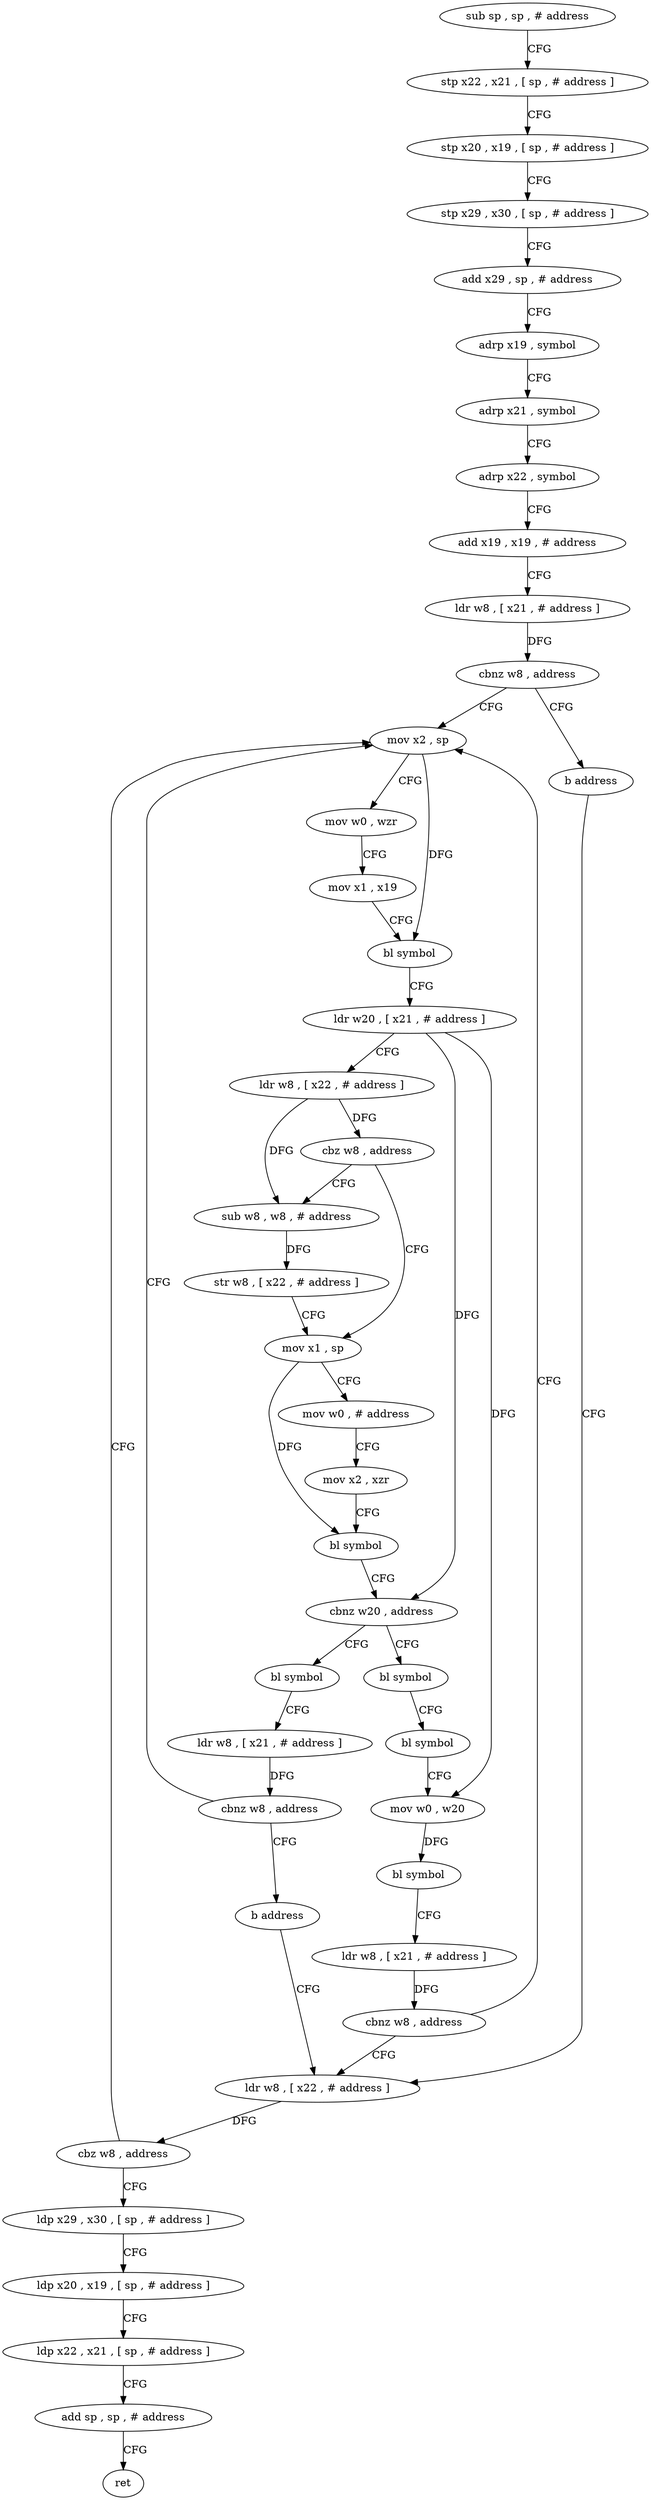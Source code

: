 digraph "func" {
"4211736" [label = "sub sp , sp , # address" ]
"4211740" [label = "stp x22 , x21 , [ sp , # address ]" ]
"4211744" [label = "stp x20 , x19 , [ sp , # address ]" ]
"4211748" [label = "stp x29 , x30 , [ sp , # address ]" ]
"4211752" [label = "add x29 , sp , # address" ]
"4211756" [label = "adrp x19 , symbol" ]
"4211760" [label = "adrp x21 , symbol" ]
"4211764" [label = "adrp x22 , symbol" ]
"4211768" [label = "add x19 , x19 , # address" ]
"4211772" [label = "ldr w8 , [ x21 , # address ]" ]
"4211776" [label = "cbnz w8 , address" ]
"4211816" [label = "mov x2 , sp" ]
"4211780" [label = "b address" ]
"4211820" [label = "mov w0 , wzr" ]
"4211824" [label = "mov x1 , x19" ]
"4211828" [label = "bl symbol" ]
"4211832" [label = "ldr w20 , [ x21 , # address ]" ]
"4211836" [label = "ldr w8 , [ x22 , # address ]" ]
"4211840" [label = "cbz w8 , address" ]
"4211852" [label = "mov x1 , sp" ]
"4211844" [label = "sub w8 , w8 , # address" ]
"4211808" [label = "ldr w8 , [ x22 , # address ]" ]
"4211856" [label = "mov w0 , # address" ]
"4211860" [label = "mov x2 , xzr" ]
"4211864" [label = "bl symbol" ]
"4211868" [label = "cbnz w20 , address" ]
"4211784" [label = "bl symbol" ]
"4211872" [label = "bl symbol" ]
"4211848" [label = "str w8 , [ x22 , # address ]" ]
"4211812" [label = "cbz w8 , address" ]
"4211888" [label = "ldp x29 , x30 , [ sp , # address ]" ]
"4211788" [label = "bl symbol" ]
"4211792" [label = "mov w0 , w20" ]
"4211796" [label = "bl symbol" ]
"4211800" [label = "ldr w8 , [ x21 , # address ]" ]
"4211804" [label = "cbnz w8 , address" ]
"4211876" [label = "ldr w8 , [ x21 , # address ]" ]
"4211880" [label = "cbnz w8 , address" ]
"4211884" [label = "b address" ]
"4211892" [label = "ldp x20 , x19 , [ sp , # address ]" ]
"4211896" [label = "ldp x22 , x21 , [ sp , # address ]" ]
"4211900" [label = "add sp , sp , # address" ]
"4211904" [label = "ret" ]
"4211736" -> "4211740" [ label = "CFG" ]
"4211740" -> "4211744" [ label = "CFG" ]
"4211744" -> "4211748" [ label = "CFG" ]
"4211748" -> "4211752" [ label = "CFG" ]
"4211752" -> "4211756" [ label = "CFG" ]
"4211756" -> "4211760" [ label = "CFG" ]
"4211760" -> "4211764" [ label = "CFG" ]
"4211764" -> "4211768" [ label = "CFG" ]
"4211768" -> "4211772" [ label = "CFG" ]
"4211772" -> "4211776" [ label = "DFG" ]
"4211776" -> "4211816" [ label = "CFG" ]
"4211776" -> "4211780" [ label = "CFG" ]
"4211816" -> "4211820" [ label = "CFG" ]
"4211816" -> "4211828" [ label = "DFG" ]
"4211780" -> "4211808" [ label = "CFG" ]
"4211820" -> "4211824" [ label = "CFG" ]
"4211824" -> "4211828" [ label = "CFG" ]
"4211828" -> "4211832" [ label = "CFG" ]
"4211832" -> "4211836" [ label = "CFG" ]
"4211832" -> "4211868" [ label = "DFG" ]
"4211832" -> "4211792" [ label = "DFG" ]
"4211836" -> "4211840" [ label = "DFG" ]
"4211836" -> "4211844" [ label = "DFG" ]
"4211840" -> "4211852" [ label = "CFG" ]
"4211840" -> "4211844" [ label = "CFG" ]
"4211852" -> "4211856" [ label = "CFG" ]
"4211852" -> "4211864" [ label = "DFG" ]
"4211844" -> "4211848" [ label = "DFG" ]
"4211808" -> "4211812" [ label = "DFG" ]
"4211856" -> "4211860" [ label = "CFG" ]
"4211860" -> "4211864" [ label = "CFG" ]
"4211864" -> "4211868" [ label = "CFG" ]
"4211868" -> "4211784" [ label = "CFG" ]
"4211868" -> "4211872" [ label = "CFG" ]
"4211784" -> "4211788" [ label = "CFG" ]
"4211872" -> "4211876" [ label = "CFG" ]
"4211848" -> "4211852" [ label = "CFG" ]
"4211812" -> "4211888" [ label = "CFG" ]
"4211812" -> "4211816" [ label = "CFG" ]
"4211888" -> "4211892" [ label = "CFG" ]
"4211788" -> "4211792" [ label = "CFG" ]
"4211792" -> "4211796" [ label = "DFG" ]
"4211796" -> "4211800" [ label = "CFG" ]
"4211800" -> "4211804" [ label = "DFG" ]
"4211804" -> "4211816" [ label = "CFG" ]
"4211804" -> "4211808" [ label = "CFG" ]
"4211876" -> "4211880" [ label = "DFG" ]
"4211880" -> "4211816" [ label = "CFG" ]
"4211880" -> "4211884" [ label = "CFG" ]
"4211884" -> "4211808" [ label = "CFG" ]
"4211892" -> "4211896" [ label = "CFG" ]
"4211896" -> "4211900" [ label = "CFG" ]
"4211900" -> "4211904" [ label = "CFG" ]
}
